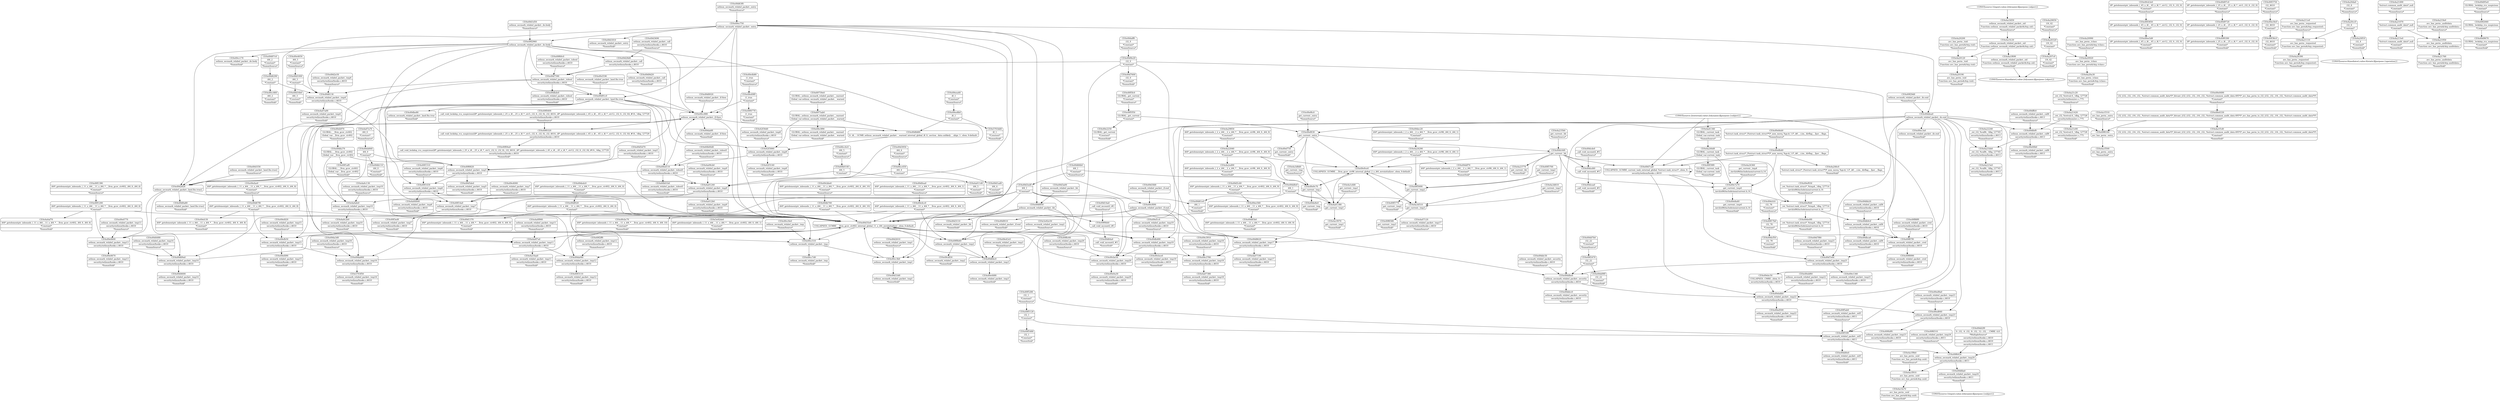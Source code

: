 digraph {
	CE0x49cc460 [shape=record,shape=Mrecord,label="{CE0x49cc460|i64_2|*Constant*|*SummSink*}"]
	CE0x5e92e50 [shape=record,shape=Mrecord,label="{CE0x5e92e50|selinux_secmark_relabel_packet:_tmp2|*SummSource*}"]
	CE0x42f3140 [shape=record,shape=Mrecord,label="{CE0x42f3140|selinux_secmark_relabel_packet:_tmp8|security/selinux/hooks.c,4610|*SummSink*}"]
	CE0x4a1fc20 [shape=record,shape=Mrecord,label="{CE0x4a1fc20|selinux_secmark_relabel_packet:_sid|Function::selinux_secmark_relabel_packet&Arg::sid::}"]
	CE0x4a207c0 [shape=record,shape=Mrecord,label="{CE0x4a207c0|i16_42|*Constant*|*SummSink*}"]
	CE0x49d7e00 [shape=record,shape=Mrecord,label="{CE0x49d7e00|selinux_secmark_relabel_packet:_tmp21|security/selinux/hooks.c,4610}"]
	CE0x49f6420 [shape=record,shape=Mrecord,label="{CE0x49f6420|selinux_secmark_relabel_packet:_tmp24|security/selinux/hooks.c,4611}"]
	CE0x49cbbe0 [shape=record,shape=Mrecord,label="{CE0x49cbbe0|i64*_getelementptr_inbounds_(_11_x_i64_,_11_x_i64_*___llvm_gcov_ctr402,_i64_0,_i64_10)|*Constant*|*SummSource*}"]
	CE0x49dcde0 [shape=record,shape=Mrecord,label="{CE0x49dcde0|_call_void_mcount()_#3|*SummSource*}"]
	CE0x49f5120 [shape=record,shape=Mrecord,label="{CE0x49f5120|i32_1|*Constant*}"]
	CE0x49cc510 [shape=record,shape=Mrecord,label="{CE0x49cc510|selinux_secmark_relabel_packet:_tmp}"]
	CE0x6975ab0 [shape=record,shape=Mrecord,label="{CE0x6975ab0|GLOBAL:_selinux_secmark_relabel_packet.__warned|Global_var:selinux_secmark_relabel_packet.__warned}"]
	CE0x49f3850 [shape=record,shape=Mrecord,label="{CE0x49f3850|i8*_getelementptr_inbounds_(_45_x_i8_,_45_x_i8_*_.str12,_i32_0,_i32_0)|*Constant*}"]
	CE0x4a07190 [shape=record,shape=Mrecord,label="{CE0x4a07190|selinux_secmark_relabel_packet:_tmp17|security/selinux/hooks.c,4610|*SummSink*}"]
	CE0x49d64a0 [shape=record,shape=Mrecord,label="{CE0x49d64a0|_call_void_mcount()_#3|*SummSink*}"]
	CE0x49d2e50 [shape=record,shape=Mrecord,label="{CE0x49d2e50|selinux_secmark_relabel_packet:_tmp4|security/selinux/hooks.c,4610|*SummSource*}"]
	CE0x49f0390 [shape=record,shape=Mrecord,label="{CE0x49f0390|i8*_getelementptr_inbounds_(_25_x_i8_,_25_x_i8_*_.str3,_i32_0,_i32_0)|*Constant*|*SummSink*}"]
	CE0x49f3750 [shape=record,shape=Mrecord,label="{CE0x49f3750|i32_4610|*Constant*|*SummSource*}"]
	CE0x49ef1c0 [shape=record,shape=Mrecord,label="{CE0x49ef1c0|selinux_secmark_relabel_packet:_tmp19|security/selinux/hooks.c,4610|*SummSource*}"]
	CE0x49f55f0 [shape=record,shape=Mrecord,label="{CE0x49f55f0|selinux_secmark_relabel_packet:_sid5|security/selinux/hooks.c,4611}"]
	CE0x49f0400 [shape=record,shape=Mrecord,label="{CE0x49f0400|_call_void_lockdep_rcu_suspicious(i8*_getelementptr_inbounds_(_25_x_i8_,_25_x_i8_*_.str3,_i32_0,_i32_0),_i32_4610,_i8*_getelementptr_inbounds_(_45_x_i8_,_45_x_i8_*_.str12,_i32_0,_i32_0))_#10,_!dbg_!27729|security/selinux/hooks.c,4610|*SummSource*}"]
	CE0x49f29d0 [shape=record,shape=Mrecord,label="{CE0x49f29d0|selinux_secmark_relabel_packet:_do.end|*SummSource*}"]
	CE0x4a3d610 [shape=record,shape=Mrecord,label="{CE0x4a3d610|get_current:_tmp3|*SummSource*}"]
	CE0x49cc880 [shape=record,shape=Mrecord,label="{CE0x49cc880|selinux_secmark_relabel_packet:_if.then}"]
	CE0x49d85b0 [shape=record,shape=Mrecord,label="{CE0x49d85b0|i64*_getelementptr_inbounds_(_11_x_i64_,_11_x_i64_*___llvm_gcov_ctr402,_i64_0,_i64_9)|*Constant*|*SummSink*}"]
	CE0x49e8b40 [shape=record,shape=Mrecord,label="{CE0x49e8b40|%struct.task_struct*_(%struct.task_struct**)*_asm_movq_%gs:$_1:P_,$0_,_r,im,_dirflag_,_fpsr_,_flags_}"]
	CE0x4a07a00 [shape=record,shape=Mrecord,label="{CE0x4a07a00|selinux_secmark_relabel_packet:_tmp4|security/selinux/hooks.c,4610|*SummSink*}"]
	CE0x49f1390 [shape=record,shape=Mrecord,label="{CE0x49f1390|i64*_getelementptr_inbounds_(_11_x_i64_,_11_x_i64_*___llvm_gcov_ctr402,_i64_0,_i64_6)|*Constant*|*SummSource*}"]
	CE0x49d97c0 [shape=record,shape=Mrecord,label="{CE0x49d97c0|i8*_getelementptr_inbounds_(_25_x_i8_,_25_x_i8_*_.str3,_i32_0,_i32_0)|*Constant*|*SummSource*}"]
	CE0x4a21c20 [shape=record,shape=Mrecord,label="{CE0x4a21c20|_ret_i32_%retval.0,_!dbg_!27728|security/selinux/avc.c,775|*SummSource*}"]
	CE0x4a20390 [shape=record,shape=Mrecord,label="{CE0x4a20390|avc_has_perm:_requested|Function::avc_has_perm&Arg::requested::|*SummSink*}"]
	CE0x49ddea0 [shape=record,shape=Mrecord,label="{CE0x49ddea0|selinux_secmark_relabel_packet:_do.end}"]
	CE0x4a01240 [shape=record,shape=Mrecord,label="{CE0x4a01240|selinux_secmark_relabel_packet:_tmp9|security/selinux/hooks.c,4610}"]
	CE0x49ec9e0 [shape=record,shape=Mrecord,label="{CE0x49ec9e0|i32_4610|*Constant*}"]
	CE0x49e4650 [shape=record,shape=Mrecord,label="{CE0x49e4650|i64_3|*Constant*|*SummSource*}"]
	CE0x60b0140 [shape=record,shape=Mrecord,label="{CE0x60b0140|i64_5|*Constant*}"]
	CE0x4a23770 [shape=record,shape=Mrecord,label="{CE0x4a23770|get_current:_bb|*SummSink*}"]
	"CONST[source:0(mediator),value:0(static)][purpose:{operation}]"
	CE0x49d5de0 [shape=record,shape=Mrecord,label="{CE0x49d5de0|selinux_secmark_relabel_packet:_tmp5|security/selinux/hooks.c,4610|*SummSink*}"]
	CE0x49dbe80 [shape=record,shape=Mrecord,label="{CE0x49dbe80|selinux_secmark_relabel_packet:_land.lhs.true|*SummSink*}"]
	CE0x49ef930 [shape=record,shape=Mrecord,label="{CE0x49ef930|_ret_%struct.task_struct*_%tmp4,_!dbg_!27714|./arch/x86/include/asm/current.h,14|*SummSource*}"]
	CE0x4a20a30 [shape=record,shape=Mrecord,label="{CE0x4a20a30|avc_has_perm:_tclass|Function::avc_has_perm&Arg::tclass::|*SummSink*}"]
	CE0x49d91c0 [shape=record,shape=Mrecord,label="{CE0x49d91c0|selinux_secmark_relabel_packet:_land.lhs.true}"]
	CE0x49f1430 [shape=record,shape=Mrecord,label="{CE0x49f1430|selinux_secmark_relabel_packet:_tmp6|security/selinux/hooks.c,4610}"]
	CE0x4a2ed00 [shape=record,shape=Mrecord,label="{CE0x4a2ed00|i64*_getelementptr_inbounds_(_2_x_i64_,_2_x_i64_*___llvm_gcov_ctr98,_i64_0,_i64_0)|*Constant*|*SummSink*}"]
	CE0x49dabf0 [shape=record,shape=Mrecord,label="{CE0x49dabf0|selinux_secmark_relabel_packet:_if.then|*SummSink*}"]
	CE0x4a0f7a0 [shape=record,shape=Mrecord,label="{CE0x4a0f7a0|selinux_secmark_relabel_packet:_tmp11|security/selinux/hooks.c,4610}"]
	CE0x49d9720 [shape=record,shape=Mrecord,label="{CE0x49d9720|i8*_getelementptr_inbounds_(_25_x_i8_,_25_x_i8_*_.str3,_i32_0,_i32_0)|*Constant*}"]
	CE0x49ebc50 [shape=record,shape=Mrecord,label="{CE0x49ebc50|COLLAPSED:_CMRE:_elem_0::|security/selinux/hooks.c,4610}"]
	CE0x49f1200 [shape=record,shape=Mrecord,label="{CE0x49f1200|i64*_getelementptr_inbounds_(_11_x_i64_,_11_x_i64_*___llvm_gcov_ctr402,_i64_0,_i64_6)|*Constant*}"]
	CE0x49f6820 [shape=record,shape=Mrecord,label="{CE0x49f6820|selinux_secmark_relabel_packet:_tmp5|security/selinux/hooks.c,4610}"]
	CE0x49efd20 [shape=record,shape=Mrecord,label="{CE0x49efd20|selinux_secmark_relabel_packet:_tmp15|security/selinux/hooks.c,4610|*SummSource*}"]
	CE0x49ed500 [shape=record,shape=Mrecord,label="{CE0x49ed500|selinux_secmark_relabel_packet:_tmp22|security/selinux/hooks.c,4610|*SummSink*}"]
	CE0x49ef750 [shape=record,shape=Mrecord,label="{CE0x49ef750|get_current:_entry|*SummSink*}"]
	CE0x49dd0e0 [shape=record,shape=Mrecord,label="{CE0x49dd0e0|selinux_secmark_relabel_packet:_sid5|security/selinux/hooks.c,4611|*SummSink*}"]
	CE0x4a21110 [shape=record,shape=Mrecord,label="{CE0x4a21110|avc_has_perm:_requested|Function::avc_has_perm&Arg::requested::}"]
	CE0x49e9ce0 [shape=record,shape=Mrecord,label="{CE0x49e9ce0|COLLAPSED:_GCMRE___llvm_gcov_ctr98_internal_global_2_x_i64_zeroinitializer:_elem_0:default:}"]
	CE0x49d1810 [shape=record,shape=Mrecord,label="{CE0x49d1810|selinux_secmark_relabel_packet:_entry|*SummSink*}"]
	CE0x69759e0 [shape=record,shape=Mrecord,label="{CE0x69759e0|GLOBAL:_selinux_secmark_relabel_packet.__warned|Global_var:selinux_secmark_relabel_packet.__warned|*SummSource*}"]
	CE0x49dfda0 [shape=record,shape=Mrecord,label="{CE0x49dfda0|selinux_secmark_relabel_packet:_tmp24|security/selinux/hooks.c,4611|*SummSink*}"]
	CE0x49f1510 [shape=record,shape=Mrecord,label="{CE0x49f1510|selinux_secmark_relabel_packet:_tmp6|security/selinux/hooks.c,4610|*SummSource*}"]
	CE0x49d7ca0 [shape=record,shape=Mrecord,label="{CE0x49d7ca0|COLLAPSED:_GCMRE_current_task_external_global_%struct.task_struct*:_elem_0::|security/selinux/hooks.c,4610}"]
	CE0x49d5d70 [shape=record,shape=Mrecord,label="{CE0x49d5d70|selinux_secmark_relabel_packet:_tmp5|security/selinux/hooks.c,4610|*SummSource*}"]
	CE0x49f5770 [shape=record,shape=Mrecord,label="{CE0x49f5770|get_current:_tmp2|*SummSink*}"]
	CE0x49ddfe0 [shape=record,shape=Mrecord,label="{CE0x49ddfe0|i64_1|*Constant*}"]
	CE0x4a07120 [shape=record,shape=Mrecord,label="{CE0x4a07120|selinux_secmark_relabel_packet:_tmp17|security/selinux/hooks.c,4610|*SummSource*}"]
	CE0x49f60c0 [shape=record,shape=Mrecord,label="{CE0x49f60c0|selinux_secmark_relabel_packet:_tobool|security/selinux/hooks.c,4610|*SummSource*}"]
	CE0x49ed840 [shape=record,shape=Mrecord,label="{CE0x49ed840|selinux_secmark_relabel_packet:_tmp23|security/selinux/hooks.c,4610}"]
	CE0x4a3d8d0 [shape=record,shape=Mrecord,label="{CE0x4a3d8d0|get_current:_tmp|*SummSource*}"]
	CE0x4a24290 [shape=record,shape=Mrecord,label="{CE0x4a24290|i64*_getelementptr_inbounds_(_2_x_i64_,_2_x_i64_*___llvm_gcov_ctr98,_i64_0,_i64_1)|*Constant*}"]
	CE0x49e0600 [shape=record,shape=Mrecord,label="{CE0x49e0600|selinux_secmark_relabel_packet:_tmp13|security/selinux/hooks.c,4610}"]
	CE0x49db110 [shape=record,shape=Mrecord,label="{CE0x49db110|i64_0|*Constant*|*SummSink*}"]
	CE0x42f3060 [shape=record,shape=Mrecord,label="{CE0x42f3060|selinux_secmark_relabel_packet:_tmp8|security/selinux/hooks.c,4610}"]
	CE0x4a0c130 [shape=record,shape=Mrecord,label="{CE0x4a0c130|selinux_secmark_relabel_packet:_tmp10|security/selinux/hooks.c,4610|*SummSource*}"]
	CE0x49cc170 [shape=record,shape=Mrecord,label="{CE0x49cc170|selinux_secmark_relabel_packet:_do.body|*SummSink*}"]
	CE0x49e0a30 [shape=record,shape=Mrecord,label="{CE0x49e0a30|selinux_secmark_relabel_packet:_tmp20|security/selinux/hooks.c,4610|*SummSink*}"]
	CE0x49ef6c0 [shape=record,shape=Mrecord,label="{CE0x49ef6c0|get_current:_entry|*SummSource*}"]
	CE0x49dd7b0 [shape=record,shape=Mrecord,label="{CE0x49dd7b0|i32_22|*Constant*|*SummSource*}"]
	CE0x49efb50 [shape=record,shape=Mrecord,label="{CE0x49efb50|selinux_secmark_relabel_packet:_tmp15|security/selinux/hooks.c,4610}"]
	CE0x49ebdb0 [shape=record,shape=Mrecord,label="{CE0x49ebdb0|selinux_secmark_relabel_packet:_tmp22|security/selinux/hooks.c,4610}"]
	CE0x49d3a00 [shape=record,shape=Mrecord,label="{CE0x49d3a00|selinux_secmark_relabel_packet:_bb|*SummSource*}"]
	CE0x49f3ed0 [shape=record,shape=Mrecord,label="{CE0x49f3ed0|selinux_secmark_relabel_packet:_tmp7|security/selinux/hooks.c,4610|*SummSink*}"]
	CE0x4a01380 [shape=record,shape=Mrecord,label="{CE0x4a01380|get_current:_tmp1}"]
	CE0x49d0020 [shape=record,shape=Mrecord,label="{CE0x49d0020|selinux_secmark_relabel_packet:_if.then|*SummSource*}"]
	CE0x49ec3a0 [shape=record,shape=Mrecord,label="{CE0x49ec3a0|selinux_secmark_relabel_packet:_do.end|*SummSink*}"]
	CE0x4a1f070 [shape=record,shape=Mrecord,label="{CE0x4a1f070|get_current:_tmp1|*SummSink*}"]
	CE0x49ebf60 [shape=record,shape=Mrecord,label="{CE0x49ebf60|selinux_secmark_relabel_packet:_tmp22|security/selinux/hooks.c,4610|*SummSource*}"]
	CE0x66cc4c0 [shape=record,shape=Mrecord,label="{CE0x66cc4c0|i64_5|*Constant*|*SummSource*}"]
	CE0x49d7600 [shape=record,shape=Mrecord,label="{CE0x49d7600|i32_0|*Constant*|*SummSink*}"]
	CE0x49d2610 [shape=record,shape=Mrecord,label="{CE0x49d2610|selinux_secmark_relabel_packet:_tmp1|*SummSource*}"]
	CE0x60b00d0 [shape=record,shape=Mrecord,label="{CE0x60b00d0|selinux_secmark_relabel_packet:_tobool1|security/selinux/hooks.c,4610|*SummSource*}"]
	CE0x49d5c40 [shape=record,shape=Mrecord,label="{CE0x49d5c40|i64*_getelementptr_inbounds_(_11_x_i64_,_11_x_i64_*___llvm_gcov_ctr402,_i64_0,_i64_9)|*Constant*|*SummSource*}"]
	CE0x49e3910 [shape=record,shape=Mrecord,label="{CE0x49e3910|selinux_secmark_relabel_packet:_tmp18|security/selinux/hooks.c,4610|*SummSource*}"]
	CE0x4a07380 [shape=record,shape=Mrecord,label="{CE0x4a07380|selinux_secmark_relabel_packet:_tmp18|security/selinux/hooks.c,4610|*SummSink*}"]
	CE0x49ef9d0 [shape=record,shape=Mrecord,label="{CE0x49ef9d0|_ret_%struct.task_struct*_%tmp4,_!dbg_!27714|./arch/x86/include/asm/current.h,14}"]
	CE0x49efc50 [shape=record,shape=Mrecord,label="{CE0x49efc50|i64*_getelementptr_inbounds_(_11_x_i64_,_11_x_i64_*___llvm_gcov_ctr402,_i64_0,_i64_8)|*Constant*|*SummSink*}"]
	CE0x4a21490 [shape=record,shape=Mrecord,label="{CE0x4a21490|%struct.common_audit_data*_null|*Constant*|*SummSource*}"]
	CE0x4a07a70 [shape=record,shape=Mrecord,label="{CE0x4a07a70|i64_0|*Constant*|*SummSource*}"]
	CE0x49ddc50 [shape=record,shape=Mrecord,label="{CE0x49ddc50|selinux_secmark_relabel_packet:_security|security/selinux/hooks.c,4610|*SummSource*}"]
	CE0x49d3950 [shape=record,shape=Mrecord,label="{CE0x49d3950|i64_4|*Constant*|*SummSource*}"]
	CE0x4a20320 [shape=record,shape=Mrecord,label="{CE0x4a20320|i16_42|*Constant*}"]
	CE0x4a235b0 [shape=record,shape=Mrecord,label="{CE0x4a235b0|get_current:_bb|*SummSource*}"]
	CE0x49e9c70 [shape=record,shape=Mrecord,label="{CE0x49e9c70|get_current:_tmp}"]
	CE0x49d0f50 [shape=record,shape=Mrecord,label="{CE0x49d0f50|selinux_secmark_relabel_packet:_bb}"]
	CE0x49f88f0 [shape=record,shape=Mrecord,label="{CE0x49f88f0|selinux_secmark_relabel_packet:_cred|security/selinux/hooks.c,4610|*SummSource*}"]
	CE0x49cf190 [shape=record,shape=Mrecord,label="{CE0x49cf190|selinux_secmark_relabel_packet:_land.lhs.true|*SummSource*}"]
	CE0x49f17b0 [shape=record,shape=Mrecord,label="{CE0x49f17b0|i32_78|*Constant*}"]
	CE0x49f4df0 [shape=record,shape=Mrecord,label="{CE0x49f4df0|selinux_secmark_relabel_packet:_tmp23|security/selinux/hooks.c,4610|*SummSink*}"]
	CE0x49da660 [shape=record,shape=Mrecord,label="{CE0x49da660|selinux_secmark_relabel_packet:_tmp16|security/selinux/hooks.c,4610}"]
	CE0x49df020 [shape=record,shape=Mrecord,label="{CE0x49df020|i64*_getelementptr_inbounds_(_11_x_i64_,_11_x_i64_*___llvm_gcov_ctr402,_i64_0,_i64_0)|*Constant*}"]
	CE0x49dffc0 [shape=record,shape=Mrecord,label="{CE0x49dffc0|selinux_secmark_relabel_packet:_call6|security/selinux/hooks.c,4613|*SummSource*}"]
	CE0x4a20200 [shape=record,shape=Mrecord,label="{CE0x4a20200|avc_has_perm:_tsid|Function::avc_has_perm&Arg::tsid::|*SummSource*}"]
	CE0x49f0bb0 [shape=record,shape=Mrecord,label="{CE0x49f0bb0|_call_void_mcount()_#3}"]
	CE0x49d7590 [shape=record,shape=Mrecord,label="{CE0x49d7590|selinux_secmark_relabel_packet:_tobool|security/selinux/hooks.c,4610}"]
	CE0x49d07c0 [shape=record,shape=Mrecord,label="{CE0x49d07c0|i64_2|*Constant*|*SummSource*}"]
	CE0x49f6580 [shape=record,shape=Mrecord,label="{CE0x49f6580|get_current:_tmp3|*SummSink*}"]
	CE0x49db700 [shape=record,shape=Mrecord,label="{CE0x49db700|i64*_getelementptr_inbounds_(_11_x_i64_,_11_x_i64_*___llvm_gcov_ctr402,_i64_0,_i64_10)|*Constant*}"]
	CE0x49d61e0 [shape=record,shape=Mrecord,label="{CE0x49d61e0|i64_1|*Constant*|*SummSink*}"]
	CE0x49f1af0 [shape=record,shape=Mrecord,label="{CE0x49f1af0|GLOBAL:___llvm_gcov_ctr402|Global_var:__llvm_gcov_ctr402|*SummSink*}"]
	CE0x49d9d20 [shape=record,shape=Mrecord,label="{CE0x49d9d20|selinux_secmark_relabel_packet:_call|security/selinux/hooks.c,4610|*SummSink*}"]
	CE0x49f14a0 [shape=record,shape=Mrecord,label="{CE0x49f14a0|selinux_secmark_relabel_packet:_tmp7|security/selinux/hooks.c,4610}"]
	CE0x49dd2f0 [shape=record,shape=Mrecord,label="{CE0x49dd2f0|0:_i32,_4:_i32,_8:_i32,_12:_i32,_:_CMRE_4,8_|*MultipleSource*|security/selinux/hooks.c,4610|security/selinux/hooks.c,4610|security/selinux/hooks.c,4611}"]
	CE0x49f5fc0 [shape=record,shape=Mrecord,label="{CE0x49f5fc0|GLOBAL:_get_current|*Constant*|*SummSource*}"]
	CE0x49d0a80 [shape=record,shape=Mrecord,label="{CE0x49d0a80|selinux_secmark_relabel_packet:_land.lhs.true2|*SummSink*}"]
	CE0x49eb840 [shape=record,shape=Mrecord,label="{CE0x49eb840|i64_0|*Constant*}"]
	CE0x49df410 [shape=record,shape=Mrecord,label="{CE0x49df410|selinux_secmark_relabel_packet:_if.end|*SummSink*}"]
	CE0x49dcf50 [shape=record,shape=Mrecord,label="{CE0x49dcf50|i32_78|*Constant*|*SummSink*}"]
	CE0x49f2060 [shape=record,shape=Mrecord,label="{CE0x49f2060|GLOBAL:_lockdep_rcu_suspicious|*Constant*}"]
	CE0x4a215e0 [shape=record,shape=Mrecord,label="{CE0x4a215e0|%struct.common_audit_data*_null|*Constant*|*SummSink*}"]
	CE0x4a219e0 [shape=record,shape=Mrecord,label="{CE0x4a219e0|avc_has_perm:_auditdata|Function::avc_has_perm&Arg::auditdata::|*SummSource*}"]
	"CONST[source:0(mediator),value:2(dynamic)][purpose:{object}]"
	CE0x49dedc0 [shape=record,shape=Mrecord,label="{CE0x49dedc0|i64*_getelementptr_inbounds_(_11_x_i64_,_11_x_i64_*___llvm_gcov_ctr402,_i64_0,_i64_0)|*Constant*|*SummSource*}"]
	CE0x4a22040 [shape=record,shape=Mrecord,label="{CE0x4a22040|i64*_getelementptr_inbounds_(_2_x_i64_,_2_x_i64_*___llvm_gcov_ctr98,_i64_0,_i64_0)|*Constant*}"]
	CE0x49e4b80 [shape=record,shape=Mrecord,label="{CE0x49e4b80|i1_true|*Constant*|*SummSource*}"]
	CE0x49efd90 [shape=record,shape=Mrecord,label="{CE0x49efd90|selinux_secmark_relabel_packet:_tmp15|security/selinux/hooks.c,4610|*SummSink*}"]
	CE0x4a20190 [shape=record,shape=Mrecord,label="{CE0x4a20190|avc_has_perm:_tsid|Function::avc_has_perm&Arg::tsid::|*SummSink*}"]
	CE0x60b01b0 [shape=record,shape=Mrecord,label="{CE0x60b01b0|selinux_secmark_relabel_packet:_tobool1|security/selinux/hooks.c,4610|*SummSink*}"]
	CE0x49d3690 [shape=record,shape=Mrecord,label="{CE0x49d3690|selinux_secmark_relabel_packet:_call|security/selinux/hooks.c,4610|*SummSource*}"]
	CE0x4a1f500 [shape=record,shape=Mrecord,label="{CE0x4a1f500|avc_has_perm:_entry|*SummSink*}"]
	CE0x5e92de0 [shape=record,shape=Mrecord,label="{CE0x5e92de0|i64*_getelementptr_inbounds_(_11_x_i64_,_11_x_i64_*___llvm_gcov_ctr402,_i64_0,_i64_1)|*Constant*|*SummSink*}"]
	CE0x49e0770 [shape=record,shape=Mrecord,label="{CE0x49e0770|selinux_secmark_relabel_packet:_tmp13|security/selinux/hooks.c,4610|*SummSource*}"]
	CE0x4a21070 [shape=record,shape=Mrecord,label="{CE0x4a21070|%struct.common_audit_data*_null|*Constant*}"]
	CE0x49f39f0 [shape=record,shape=Mrecord,label="{CE0x49f39f0|GLOBAL:_current_task|Global_var:current_task|*SummSink*}"]
	CE0x4a1f310 [shape=record,shape=Mrecord,label="{CE0x4a1f310|avc_has_perm:_entry|*SummSource*}"]
	CE0x49dd9f0 [shape=record,shape=Mrecord,label="{CE0x49dd9f0|i32_22|*Constant*|*SummSink*}"]
	CE0x49db480 [shape=record,shape=Mrecord,label="{CE0x49db480|selinux_secmark_relabel_packet:_tmp19|security/selinux/hooks.c,4610}"]
	CE0x49dc0d0 [shape=record,shape=Mrecord,label="{CE0x49dc0d0|get_current:_bb}"]
	CE0x49d8620 [shape=record,shape=Mrecord,label="{CE0x49d8620|selinux_secmark_relabel_packet:_tmp17|security/selinux/hooks.c,4610}"]
	CE0x49e0670 [shape=record,shape=Mrecord,label="{CE0x49e0670|selinux_secmark_relabel_packet:_tmp13|security/selinux/hooks.c,4610|*SummSink*}"]
	CE0x4a012b0 [shape=record,shape=Mrecord,label="{CE0x4a012b0|selinux_secmark_relabel_packet:_tmp9|security/selinux/hooks.c,4610|*SummSink*}"]
	CE0x4a29850 [shape=record,shape=Mrecord,label="{CE0x4a29850|i64*_getelementptr_inbounds_(_2_x_i64_,_2_x_i64_*___llvm_gcov_ctr98,_i64_0,_i64_0)|*Constant*|*SummSource*}"]
	CE0x4a24360 [shape=record,shape=Mrecord,label="{CE0x4a24360|get_current:_tmp4|./arch/x86/include/asm/current.h,14|*SummSource*}"]
	CE0x4a1efd0 [shape=record,shape=Mrecord,label="{CE0x4a1efd0|get_current:_tmp1|*SummSource*}"]
	CE0x49efae0 [shape=record,shape=Mrecord,label="{CE0x49efae0|i64*_getelementptr_inbounds_(_11_x_i64_,_11_x_i64_*___llvm_gcov_ctr402,_i64_0,_i64_8)|*Constant*|*SummSource*}"]
	CE0x49f04a0 [shape=record,shape=Mrecord,label="{CE0x49f04a0|_call_void_lockdep_rcu_suspicious(i8*_getelementptr_inbounds_(_25_x_i8_,_25_x_i8_*_.str3,_i32_0,_i32_0),_i32_4610,_i8*_getelementptr_inbounds_(_45_x_i8_,_45_x_i8_*_.str12,_i32_0,_i32_0))_#10,_!dbg_!27729|security/selinux/hooks.c,4610|*SummSink*}"]
	CE0x4a011d0 [shape=record,shape=Mrecord,label="{CE0x4a011d0|i64_5|*Constant*|*SummSink*}"]
	CE0x49ddf70 [shape=record,shape=Mrecord,label="{CE0x49ddf70|i64*_getelementptr_inbounds_(_2_x_i64_,_2_x_i64_*___llvm_gcov_ctr98,_i64_0,_i64_1)|*Constant*|*SummSink*}"]
	CE0x49f0320 [shape=record,shape=Mrecord,label="{CE0x49f0320|_call_void_lockdep_rcu_suspicious(i8*_getelementptr_inbounds_(_25_x_i8_,_25_x_i8_*_.str3,_i32_0,_i32_0),_i32_4610,_i8*_getelementptr_inbounds_(_45_x_i8_,_45_x_i8_*_.str12,_i32_0,_i32_0))_#10,_!dbg_!27729|security/selinux/hooks.c,4610}"]
	CE0x49f5690 [shape=record,shape=Mrecord,label="{CE0x49f5690|get_current:_tmp2}"]
	CE0x4a0f900 [shape=record,shape=Mrecord,label="{CE0x4a0f900|selinux_secmark_relabel_packet:_tmp11|security/selinux/hooks.c,4610|*SummSource*}"]
	"CONST[source:1(input),value:2(dynamic)][purpose:{subject}]"
	CE0x49f5280 [shape=record,shape=Mrecord,label="{CE0x49f5280|i32_1|*Constant*|*SummSource*}"]
	CE0x4a20da0 [shape=record,shape=Mrecord,label="{CE0x4a20da0|i32_4|*Constant*|*SummSource*}"]
	CE0x49e0330 [shape=record,shape=Mrecord,label="{CE0x49e0330|i32_(i32,_i32,_i16,_i32,_%struct.common_audit_data*)*_bitcast_(i32_(i32,_i32,_i16,_i32,_%struct.common_audit_data.495*)*_avc_has_perm_to_i32_(i32,_i32,_i16,_i32,_%struct.common_audit_data*)*)|*Constant*}"]
	CE0x49e8eb0 [shape=record,shape=Mrecord,label="{CE0x49e8eb0|%struct.task_struct*_(%struct.task_struct**)*_asm_movq_%gs:$_1:P_,$0_,_r,im,_dirflag_,_fpsr_,_flags_|*SummSource*}"]
	CE0x49da3d0 [shape=record,shape=Mrecord,label="{CE0x49da3d0|selinux_secmark_relabel_packet:_tmp16|security/selinux/hooks.c,4610|*SummSource*}"]
	CE0x49cf490 [shape=record,shape=Mrecord,label="{CE0x49cf490|selinux_secmark_relabel_packet:_if.end}"]
	CE0x49dec20 [shape=record,shape=Mrecord,label="{CE0x49dec20|i64*_getelementptr_inbounds_(_2_x_i64_,_2_x_i64_*___llvm_gcov_ctr98,_i64_0,_i64_1)|*Constant*|*SummSource*}"]
	CE0x49daff0 [shape=record,shape=Mrecord,label="{CE0x49daff0|i32_0|*Constant*|*SummSource*}"]
	CE0x49d1f30 [shape=record,shape=Mrecord,label="{CE0x49d1f30|selinux_secmark_relabel_packet:_land.lhs.true2|*SummSource*}"]
	CE0x49e2250 [shape=record,shape=Mrecord,label="{CE0x49e2250|GLOBAL:_get_current|*Constant*|*SummSink*}"]
	CE0x4a1f9b0 [shape=record,shape=Mrecord,label="{CE0x4a1f9b0|avc_has_perm:_ssid|Function::avc_has_perm&Arg::ssid::|*SummSource*}"]
	CE0x49ee5d0 [shape=record,shape=Mrecord,label="{CE0x49ee5d0|i8*_getelementptr_inbounds_(_45_x_i8_,_45_x_i8_*_.str12,_i32_0,_i32_0)|*Constant*|*SummSink*}"]
	CE0x49db9c0 [shape=record,shape=Mrecord,label="{CE0x49db9c0|selinux_secmark_relabel_packet:_call4|security/selinux/hooks.c,4610}"]
	CE0x4a1fd50 [shape=record,shape=Mrecord,label="{CE0x4a1fd50|selinux_secmark_relabel_packet:_sid|Function::selinux_secmark_relabel_packet&Arg::sid::|*SummSource*}"]
	CE0x49d14a0 [shape=record,shape=Mrecord,label="{CE0x49d14a0|_call_void_mcount()_#3|*SummSource*}"]
	CE0x49dbb20 [shape=record,shape=Mrecord,label="{CE0x49dbb20|selinux_secmark_relabel_packet:_call4|security/selinux/hooks.c,4610|*SummSource*}"]
	CE0x4a0d440 [shape=record,shape=Mrecord,label="{CE0x4a0d440|selinux_secmark_relabel_packet:_tmp6|security/selinux/hooks.c,4610|*SummSink*}"]
	CE0x49d33d0 [shape=record,shape=Mrecord,label="{CE0x49d33d0|selinux_secmark_relabel_packet:_tmp1|*SummSink*}"]
	CE0x49f6160 [shape=record,shape=Mrecord,label="{CE0x49f6160|avc_has_perm:_entry}"]
	CE0x49d1000 [shape=record,shape=Mrecord,label="{CE0x49d1000|i64_3|*Constant*}"]
	CE0x49cdf20 [shape=record,shape=Mrecord,label="{CE0x49cdf20|selinux_secmark_relabel_packet:_tmp2|*SummSink*}"]
	CE0x49d6290 [shape=record,shape=Mrecord,label="{CE0x49d6290|i64_2|*Constant*}"]
	CE0x49d2820 [shape=record,shape=Mrecord,label="{CE0x49d2820|selinux_secmark_relabel_packet:_land.lhs.true2}"]
	CE0x49e3780 [shape=record,shape=Mrecord,label="{CE0x49e3780|selinux_secmark_relabel_packet:_tmp18|security/selinux/hooks.c,4610}"]
	CE0x49d69a0 [shape=record,shape=Mrecord,label="{CE0x49d69a0|selinux_secmark_relabel_packet:_tmp14|security/selinux/hooks.c,4610}"]
	CE0x49d9670 [shape=record,shape=Mrecord,label="{CE0x49d9670|GLOBAL:_lockdep_rcu_suspicious|*Constant*|*SummSink*}"]
	CE0x49f87f0 [shape=record,shape=Mrecord,label="{CE0x49f87f0|selinux_secmark_relabel_packet:_cred|security/selinux/hooks.c,4610}"]
	CE0x49e0490 [shape=record,shape=Mrecord,label="{CE0x49e0490|i32_(i32,_i32,_i16,_i32,_%struct.common_audit_data*)*_bitcast_(i32_(i32,_i32,_i16,_i32,_%struct.common_audit_data.495*)*_avc_has_perm_to_i32_(i32,_i32,_i16,_i32,_%struct.common_audit_data*)*)|*Constant*|*SummSource*}"]
	CE0x49d6130 [shape=record,shape=Mrecord,label="{CE0x49d6130|selinux_secmark_relabel_packet:_tmp4|security/selinux/hooks.c,4610}"]
	CE0x49f5480 [shape=record,shape=Mrecord,label="{CE0x49f5480|i32_1|*Constant*|*SummSink*}"]
	CE0x4a22240 [shape=record,shape=Mrecord,label="{CE0x4a22240|_ret_i32_%call6,_!dbg_!27745|security/selinux/hooks.c,4613|*SummSource*}"]
	CE0x4a246c0 [shape=record,shape=Mrecord,label="{CE0x4a246c0|%struct.task_struct*_(%struct.task_struct**)*_asm_movq_%gs:$_1:P_,$0_,_r,im,_dirflag_,_fpsr_,_flags_|*SummSink*}"]
	CE0x4a21950 [shape=record,shape=Mrecord,label="{CE0x4a21950|avc_has_perm:_auditdata|Function::avc_has_perm&Arg::auditdata::}"]
	CE0x4a0c2b0 [shape=record,shape=Mrecord,label="{CE0x4a0c2b0|selinux_secmark_relabel_packet:_tmp10|security/selinux/hooks.c,4610|*SummSink*}"]
	CE0x49d95e0 [shape=record,shape=Mrecord,label="{CE0x49d95e0|GLOBAL:_lockdep_rcu_suspicious|*Constant*|*SummSource*}"]
	CE0x49e43c0 [shape=record,shape=Mrecord,label="{CE0x49e43c0|selinux_secmark_relabel_packet:_tmp3|*SummSource*}"]
	CE0x49d4480 [shape=record,shape=Mrecord,label="{CE0x49d4480|selinux_secmark_relabel_packet:_tmp14|security/selinux/hooks.c,4610|*SummSource*}"]
	CE0x49da040 [shape=record,shape=Mrecord,label="{CE0x49da040|selinux_secmark_relabel_packet:_tmp12|security/selinux/hooks.c,4610}"]
	CE0x4a3d510 [shape=record,shape=Mrecord,label="{CE0x4a3d510|get_current:_tmp3}"]
	"CONST[source:1(input),value:2(dynamic)][purpose:{object}]"
	CE0x49d6bc0 [shape=record,shape=Mrecord,label="{CE0x49d6bc0|selinux_secmark_relabel_packet:_tmp3}"]
	CE0x49d1370 [shape=record,shape=Mrecord,label="{CE0x49d1370|i64*_getelementptr_inbounds_(_11_x_i64_,_11_x_i64_*___llvm_gcov_ctr402,_i64_0,_i64_0)|*Constant*|*SummSink*}"]
	CE0x4a20990 [shape=record,shape=Mrecord,label="{CE0x4a20990|avc_has_perm:_tclass|Function::avc_has_perm&Arg::tclass::|*SummSource*}"]
	CE0x4a20cc0 [shape=record,shape=Mrecord,label="{CE0x4a20cc0|i32_4|*Constant*}"]
	CE0x4a09cb0 [shape=record,shape=Mrecord,label="{CE0x4a09cb0|selinux_secmark_relabel_packet:_tmp9|security/selinux/hooks.c,4610|*SummSource*}"]
	CE0x49d35e0 [shape=record,shape=Mrecord,label="{CE0x49d35e0|COLLAPSED:_GCMRE___llvm_gcov_ctr402_internal_global_11_x_i64_zeroinitializer:_elem_0:default:}"]
	CE0x42f30d0 [shape=record,shape=Mrecord,label="{CE0x42f30d0|selinux_secmark_relabel_packet:_tmp8|security/selinux/hooks.c,4610|*SummSource*}"]
	CE0x49d7f80 [shape=record,shape=Mrecord,label="{CE0x49d7f80|selinux_secmark_relabel_packet:_tmp21|security/selinux/hooks.c,4610|*SummSource*}"]
	CE0x4a21e00 [shape=record,shape=Mrecord,label="{CE0x4a21e00|_ret_i32_%retval.0,_!dbg_!27728|security/selinux/avc.c,775|*SummSink*}"]
	CE0x4a21760 [shape=record,shape=Mrecord,label="{CE0x4a21760|avc_has_perm:_auditdata|Function::avc_has_perm&Arg::auditdata::|*SummSink*}"]
	CE0x4a0af70 [shape=record,shape=Mrecord,label="{CE0x4a0af70|i64*_getelementptr_inbounds_(_11_x_i64_,_11_x_i64_*___llvm_gcov_ctr402,_i64_0,_i64_6)|*Constant*|*SummSink*}"]
	CE0x49dcfc0 [shape=record,shape=Mrecord,label="{CE0x49dcfc0|i32_78|*Constant*|*SummSource*}"]
	CE0x49e00b0 [shape=record,shape=Mrecord,label="{CE0x49e00b0|selinux_secmark_relabel_packet:_call6|security/selinux/hooks.c,4613|*SummSink*}"]
	CE0x49cc3b0 [shape=record,shape=Mrecord,label="{CE0x49cc3b0|selinux_secmark_relabel_packet:_tmp1}"]
	CE0x4a20f10 [shape=record,shape=Mrecord,label="{CE0x4a20f10|i32_4|*Constant*|*SummSink*}"]
	CE0x49d0ea0 [shape=record,shape=Mrecord,label="{CE0x49d0ea0|i64*_getelementptr_inbounds_(_11_x_i64_,_11_x_i64_*___llvm_gcov_ctr402,_i64_0,_i64_1)|*Constant*|*SummSource*}"]
	CE0x49ee8b0 [shape=record,shape=Mrecord,label="{CE0x49ee8b0|i8_1|*Constant*}"]
	CE0x49eea40 [shape=record,shape=Mrecord,label="{CE0x49eea40|i8_1|*Constant*|*SummSource*}"]
	CE0x49ddbe0 [shape=record,shape=Mrecord,label="{CE0x49ddbe0|selinux_secmark_relabel_packet:_security|security/selinux/hooks.c,4610}"]
	CE0x49d1ad0 [shape=record,shape=Mrecord,label="{CE0x49d1ad0|i64_4|*Constant*|*SummSink*}"]
	CE0x5703dd0 [shape=record,shape=Mrecord,label="{CE0x5703dd0|i8_1|*Constant*|*SummSink*}"]
	CE0x49dbca0 [shape=record,shape=Mrecord,label="{CE0x49dbca0|selinux_secmark_relabel_packet:_call4|security/selinux/hooks.c,4610|*SummSink*}"]
	CE0x49e3f90 [shape=record,shape=Mrecord,label="{CE0x49e3f90|GLOBAL:_selinux_secmark_relabel_packet.__warned|Global_var:selinux_secmark_relabel_packet.__warned|*SummSink*}"]
	CE0x66cc450 [shape=record,shape=Mrecord,label="{CE0x66cc450|i64_4|*Constant*}"]
	CE0x49ef630 [shape=record,shape=Mrecord,label="{CE0x49ef630|get_current:_entry}"]
	CE0x49f2470 [shape=record,shape=Mrecord,label="{CE0x49f2470|i32_22|*Constant*}"]
	CE0x49cc7d0 [shape=record,shape=Mrecord,label="{CE0x49cc7d0|selinux_secmark_relabel_packet:_tmp|*SummSink*}"]
	CE0x49d3fd0 [shape=record,shape=Mrecord,label="{CE0x49d3fd0|selinux_secmark_relabel_packet:_if.end|*SummSource*}"]
	CE0x49cb3e0 [shape=record,shape=Mrecord,label="{CE0x49cb3e0|i8*_getelementptr_inbounds_(_45_x_i8_,_45_x_i8_*_.str12,_i32_0,_i32_0)|*Constant*|*SummSource*}"]
	CE0x49cbe50 [shape=record,shape=Mrecord,label="{CE0x49cbe50|selinux_secmark_relabel_packet:_tmp20|security/selinux/hooks.c,4610}"]
	CE0x49e4cc0 [shape=record,shape=Mrecord,label="{CE0x49e4cc0|i64*_getelementptr_inbounds_(_11_x_i64_,_11_x_i64_*___llvm_gcov_ctr402,_i64_0,_i64_1)|*Constant*}"]
	CE0x49d28d0 [shape=record,shape=Mrecord,label="{CE0x49d28d0|selinux_secmark_relabel_packet:_call|security/selinux/hooks.c,4610}"]
	CE0x49d8d60 [shape=record,shape=Mrecord,label="{CE0x49d8d60|0:_i8,_:_GCMR_selinux_secmark_relabel_packet.__warned_internal_global_i8_0,_section_.data.unlikely_,_align_1:_elem_0:default:}"]
	CE0x49f2960 [shape=record,shape=Mrecord,label="{CE0x49f2960|selinux_secmark_relabel_packet:_do.body}"]
	CE0x49dbde0 [shape=record,shape=Mrecord,label="{CE0x49dbde0|selinux_secmark_relabel_packet:_tobool|security/selinux/hooks.c,4610|*SummSink*}"]
	CE0x49f38c0 [shape=record,shape=Mrecord,label="{CE0x49f38c0|i32_4610|*Constant*|*SummSink*}"]
	CE0x49ed110 [shape=record,shape=Mrecord,label="{CE0x49ed110|selinux_secmark_relabel_packet:_tobool1|security/selinux/hooks.c,4610}"]
	CE0x49e4000 [shape=record,shape=Mrecord,label="{CE0x49e4000|selinux_secmark_relabel_packet:_tmp7|security/selinux/hooks.c,4610|*SummSource*}"]
	CE0x49d67f0 [shape=record,shape=Mrecord,label="{CE0x49d67f0|i64*_getelementptr_inbounds_(_11_x_i64_,_11_x_i64_*___llvm_gcov_ctr402,_i64_0,_i64_8)|*Constant*}"]
	CE0x49f8c60 [shape=record,shape=Mrecord,label="{CE0x49f8c60|selinux_secmark_relabel_packet:_tmp20|security/selinux/hooks.c,4610|*SummSource*}"]
	CE0x49de0f0 [shape=record,shape=Mrecord,label="{CE0x49de0f0|_ret_%struct.task_struct*_%tmp4,_!dbg_!27714|./arch/x86/include/asm/current.h,14|*SummSink*}"]
	CE0x49f5ab0 [shape=record,shape=Mrecord,label="{CE0x49f5ab0|selinux_secmark_relabel_packet:_sid5|security/selinux/hooks.c,4611|*SummSource*}"]
	CE0x49d1d50 [shape=record,shape=Mrecord,label="{CE0x49d1d50|selinux_secmark_relabel_packet:_do.body|*SummSource*}"]
	CE0x49cbc70 [shape=record,shape=Mrecord,label="{CE0x49cbc70|i64*_getelementptr_inbounds_(_11_x_i64_,_11_x_i64_*___llvm_gcov_ctr402,_i64_0,_i64_10)|*Constant*|*SummSink*}"]
	CE0x49db270 [shape=record,shape=Mrecord,label="{CE0x49db270|GLOBAL:___llvm_gcov_ctr402|Global_var:__llvm_gcov_ctr402}"]
	CE0x49f5f50 [shape=record,shape=Mrecord,label="{CE0x49f5f50|GLOBAL:_get_current|*Constant*}"]
	CE0x4a1fa70 [shape=record,shape=Mrecord,label="{CE0x4a1fa70|avc_has_perm:_ssid|Function::avc_has_perm&Arg::ssid::|*SummSink*}"]
	CE0x4a20650 [shape=record,shape=Mrecord,label="{CE0x4a20650|i16_42|*Constant*|*SummSource*}"]
	CE0x4a41340 [shape=record,shape=Mrecord,label="{CE0x4a41340|GLOBAL:_current_task|Global_var:current_task|*SummSource*}"]
	CE0x49e4480 [shape=record,shape=Mrecord,label="{CE0x49e4480|selinux_secmark_relabel_packet:_tmp3|*SummSink*}"]
	CE0x49f4770 [shape=record,shape=Mrecord,label="{CE0x49f4770|i1_true|*Constant*|*SummSink*}"]
	CE0x49cbce0 [shape=record,shape=Mrecord,label="{CE0x49cbce0|selinux_secmark_relabel_packet:_tmp19|security/selinux/hooks.c,4610|*SummSink*}"]
	CE0x4a21bb0 [shape=record,shape=Mrecord,label="{CE0x4a21bb0|_ret_i32_%call6,_!dbg_!27745|security/selinux/hooks.c,4613}"]
	CE0x49d9e20 [shape=record,shape=Mrecord,label="{CE0x49d9e20|i32_0|*Constant*}"]
	CE0x5703f50 [shape=record,shape=Mrecord,label="{CE0x5703f50|selinux_secmark_relabel_packet:_tmp16|security/selinux/hooks.c,4610|*SummSink*}"]
	CE0x4a1f910 [shape=record,shape=Mrecord,label="{CE0x4a1f910|avc_has_perm:_ssid|Function::avc_has_perm&Arg::ssid::}"]
	CE0x4a21420 [shape=record,shape=Mrecord,label="{CE0x4a21420|_ret_i32_%retval.0,_!dbg_!27728|security/selinux/avc.c,775}"]
	CE0x49eb970 [shape=record,shape=Mrecord,label="{CE0x49eb970|GLOBAL:___llvm_gcov_ctr402|Global_var:__llvm_gcov_ctr402|*SummSource*}"]
	CE0x49f2ff0 [shape=record,shape=Mrecord,label="{CE0x49f2ff0|selinux_secmark_relabel_packet:_tmp12|security/selinux/hooks.c,4610|*SummSource*}"]
	CE0x4a211e0 [shape=record,shape=Mrecord,label="{CE0x4a211e0|avc_has_perm:_requested|Function::avc_has_perm&Arg::requested::|*SummSource*}"]
	"CONST[source:2(external),value:2(dynamic)][purpose:{subject}]"
	CE0x49ec750 [shape=record,shape=Mrecord,label="{CE0x49ec750|selinux_secmark_relabel_packet:_entry}"]
	CE0x49dcea0 [shape=record,shape=Mrecord,label="{CE0x49dcea0|_call_void_mcount()_#3|*SummSink*}"]
	CE0x49ee560 [shape=record,shape=Mrecord,label="{CE0x49ee560|i64*_getelementptr_inbounds_(_11_x_i64_,_11_x_i64_*___llvm_gcov_ctr402,_i64_0,_i64_9)|*Constant*}"]
	CE0x4a20120 [shape=record,shape=Mrecord,label="{CE0x4a20120|avc_has_perm:_tsid|Function::avc_has_perm&Arg::tsid::}"]
	CE0x49d63f0 [shape=record,shape=Mrecord,label="{CE0x49d63f0|selinux_secmark_relabel_packet:_entry|*SummSource*}"]
	CE0x49cc9e0 [shape=record,shape=Mrecord,label="{CE0x49cc9e0|selinux_secmark_relabel_packet:_tmp|*SummSource*}"]
	CE0x49ddcc0 [shape=record,shape=Mrecord,label="{CE0x49ddcc0|selinux_secmark_relabel_packet:_security|security/selinux/hooks.c,4610|*SummSink*}"]
	CE0x49d3110 [shape=record,shape=Mrecord,label="{CE0x49d3110|selinux_secmark_relabel_packet:_bb|*SummSink*}"]
	CE0x49e7e70 [shape=record,shape=Mrecord,label="{CE0x49e7e70|get_current:_tmp4|./arch/x86/include/asm/current.h,14}"]
	CE0x4a20920 [shape=record,shape=Mrecord,label="{CE0x4a20920|avc_has_perm:_tclass|Function::avc_has_perm&Arg::tclass::}"]
	CE0x49f6510 [shape=record,shape=Mrecord,label="{CE0x49f6510|selinux_secmark_relabel_packet:_tmp24|security/selinux/hooks.c,4611|*SummSource*}"]
	CE0x4a223e0 [shape=record,shape=Mrecord,label="{CE0x4a223e0|_ret_i32_%call6,_!dbg_!27745|security/selinux/hooks.c,4613|*SummSink*}"]
	CE0x49d3ed0 [shape=record,shape=Mrecord,label="{CE0x49d3ed0|i64_1|*Constant*}"]
	CE0x49e49f0 [shape=record,shape=Mrecord,label="{CE0x49e49f0|i1_true|*Constant*}"]
	CE0x49f8990 [shape=record,shape=Mrecord,label="{CE0x49f8990|selinux_secmark_relabel_packet:_cred|security/selinux/hooks.c,4610|*SummSink*}"]
	CE0x49ed9a0 [shape=record,shape=Mrecord,label="{CE0x49ed9a0|selinux_secmark_relabel_packet:_tmp23|security/selinux/hooks.c,4610|*SummSource*}"]
	CE0x4a244d0 [shape=record,shape=Mrecord,label="{CE0x4a244d0|GLOBAL:_current_task|Global_var:current_task}"]
	CE0x49de8e0 [shape=record,shape=Mrecord,label="{CE0x49de8e0|get_current:_tmp|*SummSink*}"]
	CE0x49d16b0 [shape=record,shape=Mrecord,label="{CE0x49d16b0|i64_3|*Constant*|*SummSink*}"]
	CE0x49d66b0 [shape=record,shape=Mrecord,label="{CE0x49d66b0|i64_1|*Constant*|*SummSource*}"]
	CE0x4a10aa0 [shape=record,shape=Mrecord,label="{CE0x4a10aa0|selinux_secmark_relabel_packet:_tmp11|security/selinux/hooks.c,4610|*SummSink*}"]
	CE0x49e8a40 [shape=record,shape=Mrecord,label="{CE0x49e8a40|get_current:_tmp4|./arch/x86/include/asm/current.h,14|*SummSink*}"]
	CE0x49d4600 [shape=record,shape=Mrecord,label="{CE0x49d4600|selinux_secmark_relabel_packet:_tmp14|security/selinux/hooks.c,4610|*SummSink*}"]
	CE0x49e1340 [shape=record,shape=Mrecord,label="{CE0x49e1340|selinux_secmark_relabel_packet:_tmp21|security/selinux/hooks.c,4610|*SummSink*}"]
	CE0x49dfef0 [shape=record,shape=Mrecord,label="{CE0x49dfef0|selinux_secmark_relabel_packet:_call6|security/selinux/hooks.c,4613}"]
	CE0x4a1f1d0 [shape=record,shape=Mrecord,label="{CE0x4a1f1d0|i32_(i32,_i32,_i16,_i32,_%struct.common_audit_data*)*_bitcast_(i32_(i32,_i32,_i16,_i32,_%struct.common_audit_data.495*)*_avc_has_perm_to_i32_(i32,_i32,_i16,_i32,_%struct.common_audit_data*)*)|*Constant*|*SummSink*}"]
	CE0x49f5700 [shape=record,shape=Mrecord,label="{CE0x49f5700|get_current:_tmp2|*SummSource*}"]
	CE0x49f0b40 [shape=record,shape=Mrecord,label="{CE0x49f0b40|selinux_secmark_relabel_packet:_tmp2}"]
	CE0x49f3110 [shape=record,shape=Mrecord,label="{CE0x49f3110|selinux_secmark_relabel_packet:_tmp12|security/selinux/hooks.c,4610|*SummSink*}"]
	CE0x49dcd40 [shape=record,shape=Mrecord,label="{CE0x49dcd40|_call_void_mcount()_#3}"]
	CE0x4a0afe0 [shape=record,shape=Mrecord,label="{CE0x4a0afe0|selinux_secmark_relabel_packet:_tmp10|security/selinux/hooks.c,4610}"]
	CE0x4a1f690 [shape=record,shape=Mrecord,label="{CE0x4a1f690|selinux_secmark_relabel_packet:_sid|Function::selinux_secmark_relabel_packet&Arg::sid::|*SummSink*}"]
	CE0x49db9c0 -> CE0x49f87f0
	CE0x49eb840 -> CE0x49f6820
	CE0x4a22040 -> CE0x49e9ce0
	CE0x49ddc50 -> CE0x49ddbe0
	CE0x4a1efd0 -> CE0x4a01380
	CE0x49dd2f0 -> CE0x49f6420
	CE0x49d97c0 -> CE0x49d9720
	CE0x49d0f50 -> CE0x49d6bc0
	CE0x49d91c0 -> CE0x49d2820
	CE0x4a21c20 -> CE0x4a21420
	CE0x4a3d610 -> CE0x4a3d510
	CE0x49f1510 -> CE0x49f1430
	CE0x49f0320 -> CE0x49f04a0
	CE0x49d91c0 -> CE0x4a0afe0
	CE0x49e0330 -> CE0x49f6160
	"CONST[source:2(external),value:2(dynamic)][purpose:{subject}]" -> CE0x49d7ca0
	CE0x49d91c0 -> CE0x4a0f7a0
	CE0x4a0f7a0 -> CE0x4a10aa0
	CE0x49ed110 -> CE0x49d2820
	CE0x4a1fd50 -> CE0x4a1fc20
	CE0x60b0140 -> CE0x4a011d0
	CE0x4a22040 -> CE0x49e9c70
	CE0x49f17b0 -> CE0x49f87f0
	CE0x4a21420 -> CE0x4a21e00
	CE0x49df020 -> CE0x49cc510
	CE0x49d67f0 -> CE0x49efc50
	CE0x49d28d0 -> CE0x49d9d20
	CE0x49e49f0 -> CE0x49cc880
	CE0x4a0c130 -> CE0x4a0afe0
	CE0x49e49f0 -> CE0x49f4770
	CE0x49d0f50 -> CE0x49f0b40
	CE0x42f3060 -> CE0x49ed110
	CE0x49f1430 -> CE0x4a0d440
	CE0x49eb840 -> CE0x4a0afe0
	CE0x49d91c0 -> CE0x49d35e0
	CE0x49d67f0 -> CE0x49efb50
	CE0x4a1f310 -> CE0x49f6160
	CE0x49d1d50 -> CE0x49f2960
	CE0x4a0afe0 -> CE0x49d35e0
	CE0x49e8b40 -> CE0x49d7ca0
	CE0x4a1fc20 -> CE0x4a20120
	CE0x49f2960 -> CE0x49d35e0
	"CONST[source:2(external),value:2(dynamic)][purpose:{subject}]" -> CE0x49ebc50
	CE0x4a21070 -> CE0x4a21950
	CE0x49dec20 -> CE0x4a24290
	CE0x49f5f50 -> CE0x49e2250
	CE0x49d3ed0 -> CE0x49da040
	CE0x49d6290 -> CE0x49d6130
	CE0x49d3ed0 -> CE0x49cc3b0
	CE0x49dffc0 -> CE0x49dfef0
	CE0x49ee560 -> CE0x49d85b0
	CE0x49ddea0 -> CE0x49d7e00
	CE0x4a0afe0 -> CE0x4a0f7a0
	CE0x49da3d0 -> CE0x49da660
	CE0x49df020 -> CE0x49d35e0
	CE0x49f6510 -> CE0x49f6420
	CE0x49f5fc0 -> CE0x49f5f50
	CE0x49d6290 -> CE0x49cc460
	CE0x4a22240 -> CE0x4a21bb0
	CE0x4a20320 -> CE0x4a20920
	CE0x49cf490 -> CE0x49d8620
	CE0x49ec750 -> CE0x49d0f50
	CE0x49dc0d0 -> CE0x4a23770
	CE0x4a20650 -> CE0x4a20320
	CE0x49d0ea0 -> CE0x49e4cc0
	CE0x4a07a70 -> CE0x49eb840
	CE0x49e4cc0 -> CE0x49d35e0
	CE0x49f2960 -> CE0x49d7590
	CE0x49cc3b0 -> CE0x49d33d0
	CE0x4a29850 -> CE0x4a22040
	CE0x49d7590 -> CE0x49cc880
	CE0x49d7590 -> CE0x49d6130
	CE0x49d35e0 -> CE0x49efb50
	CE0x4a3d510 -> CE0x49f6580
	CE0x49d9e20 -> CE0x49ddbe0
	CE0x49f2470 -> CE0x49dd9f0
	CE0x49d14a0 -> CE0x49f0bb0
	CE0x4a01240 -> CE0x4a0afe0
	CE0x49db480 -> CE0x49cbe50
	CE0x49da040 -> CE0x49f3110
	CE0x49db700 -> CE0x49d35e0
	CE0x49db270 -> CE0x49f1af0
	CE0x49f5f50 -> CE0x49ef630
	CE0x49e4650 -> CE0x49d1000
	CE0x49f5120 -> CE0x49f55f0
	CE0x49df020 -> CE0x49d1370
	CE0x49db700 -> CE0x49db480
	CE0x49ebf60 -> CE0x49ebdb0
	CE0x49d66b0 -> CE0x49ddfe0
	CE0x49dc0d0 -> CE0x4a3d510
	CE0x49f60c0 -> CE0x49d7590
	CE0x49e3780 -> CE0x49d35e0
	CE0x49f3750 -> CE0x49ec9e0
	CE0x49d8620 -> CE0x4a07190
	CE0x49d35e0 -> CE0x49f1430
	CE0x49d7590 -> CE0x49d2820
	CE0x66cc4c0 -> CE0x60b0140
	CE0x49d3ed0 -> CE0x49f14a0
	CE0x6975ab0 -> CE0x49d8d60
	CE0x49ddea0 -> CE0x49f6160
	CE0x49d7f80 -> CE0x49d7e00
	CE0x49cbe50 -> CE0x49d35e0
	CE0x49ddea0 -> CE0x49db480
	CE0x6975ab0 -> CE0x49e3f90
	CE0x49d66b0 -> CE0x49d3ed0
	CE0x49ec9e0 -> CE0x49f38c0
	CE0x49d3fd0 -> CE0x49cf490
	CE0x49d8d60 -> CE0x42f3060
	CE0x49dc0d0 -> CE0x49ef9d0
	CE0x49dc0d0 -> CE0x49e7e70
	CE0x49cc510 -> CE0x49cc3b0
	CE0x4a219e0 -> CE0x4a21950
	CE0x49e9c70 -> CE0x49de8e0
	CE0x49cc9e0 -> CE0x49cc510
	CE0x49d35e0 -> CE0x49db480
	CE0x49f87f0 -> CE0x49f8990
	CE0x4a211e0 -> CE0x4a21110
	CE0x49d69a0 -> CE0x49d4600
	CE0x49f29d0 -> CE0x49ddea0
	CE0x49da660 -> CE0x5703f50
	CE0x49f17b0 -> CE0x49dcf50
	CE0x4a244d0 -> CE0x49e7e70
	CE0x49ddbe0 -> CE0x49ddcc0
	CE0x49dc0d0 -> CE0x49d7ca0
	CE0x49e8eb0 -> CE0x49e8b40
	CE0x4a09cb0 -> CE0x4a01240
	CE0x49e0600 -> CE0x49e0670
	CE0x6975ab0 -> CE0x42f3060
	CE0x69759e0 -> CE0x6975ab0
	CE0x49f5120 -> CE0x49f5480
	CE0x49d3950 -> CE0x66cc450
	CE0x49eb840 -> CE0x49db110
	CE0x49f2960 -> CE0x49d28d0
	CE0x49dcd40 -> CE0x49dcea0
	CE0x4a3d8d0 -> CE0x49e9c70
	CE0x49f1390 -> CE0x49f1200
	CE0x49db270 -> CE0x49f6820
	CE0x49ddea0 -> CE0x4a21bb0
	CE0x4a01240 -> CE0x4a012b0
	CE0x49f0400 -> CE0x49f0320
	CE0x49e43c0 -> CE0x49d6bc0
	CE0x49db700 -> CE0x49cbc70
	CE0x49ddea0 -> CE0x49ddbe0
	CE0x49cc880 -> CE0x49d35e0
	CE0x49f87f0 -> CE0x49d7e00
	CE0x49f5ab0 -> CE0x49f55f0
	CE0x49ef6c0 -> CE0x49ef630
	CE0x49dd7b0 -> CE0x49f2470
	CE0x49f2960 -> CE0x49cc880
	CE0x4a20cc0 -> CE0x4a21110
	CE0x49d0f50 -> CE0x49d35e0
	CE0x49e9c70 -> CE0x4a01380
	CE0x49d63f0 -> CE0x49ec750
	CE0x49d2820 -> CE0x49e0600
	CE0x49d91c0 -> CE0x49cc880
	CE0x4a0f900 -> CE0x4a0f7a0
	CE0x60b0140 -> CE0x4a01240
	CE0x49cf490 -> CE0x49d35e0
	CE0x49d7590 -> CE0x49d91c0
	CE0x49d9e20 -> CE0x49d7590
	CE0x49cc880 -> CE0x49f0320
	CE0x49e9ce0 -> CE0x49e9c70
	CE0x49ec750 -> CE0x49d1810
	CE0x49d91c0 -> CE0x49ed110
	CE0x60b00d0 -> CE0x49ed110
	CE0x49d9e20 -> CE0x49f55f0
	CE0x4a20990 -> CE0x4a20920
	CE0x49cc510 -> CE0x49cc7d0
	CE0x49d6130 -> CE0x4a07a00
	CE0x4a20f10 -> "CONST[source:0(mediator),value:0(static)][purpose:{operation}]"
	CE0x49daff0 -> CE0x49d9e20
	CE0x49e7e70 -> CE0x49e8a40
	CE0x49d91c0 -> CE0x4a01240
	CE0x49ee8b0 -> CE0x49d8d60
	CE0x49d7ca0 -> CE0x49d7e00
	CE0x49f0b40 -> CE0x49cdf20
	CE0x49d2820 -> CE0x49d0a80
	CE0x49f6820 -> CE0x49d35e0
	CE0x49dbb20 -> CE0x49db9c0
	CE0x49d9720 -> CE0x49f0390
	CE0x49dfef0 -> CE0x4a21bb0
	CE0x49f2960 -> CE0x49f1430
	CE0x49cc880 -> CE0x49dabf0
	CE0x49ddfe0 -> CE0x49d61e0
	CE0x49f5690 -> CE0x4a3d510
	CE0x49da040 -> CE0x49d35e0
	CE0x4a21070 -> CE0x4a215e0
	CE0x4a20320 -> CE0x4a207c0
	CE0x49d7ca0 -> CE0x49e7e70
	CE0x49ed840 -> CE0x49f4df0
	CE0x49ef630 -> CE0x49e9c70
	CE0x49ee560 -> CE0x49d35e0
	CE0x49ddea0 -> CE0x49ec3a0
	CE0x49ee8b0 -> CE0x5703dd0
	CE0x49cbbe0 -> CE0x49db700
	CE0x49f2ff0 -> CE0x49da040
	CE0x49efae0 -> CE0x49d67f0
	CE0x4a244d0 -> CE0x49f39f0
	CE0x49d3ed0 -> CE0x49da660
	CE0x49dc0d0 -> CE0x49e9ce0
	CE0x49d7ca0 -> CE0x49ebdb0
	CE0x49cc880 -> CE0x49d8d60
	CE0x49d7e00 -> CE0x49e1340
	CE0x49ed840 -> CE0x49f55f0
	CE0x49eea40 -> CE0x49ee8b0
	CE0x49efd20 -> CE0x49efb50
	CE0x49ddea0 -> CE0x49dfef0
	CE0x49ef630 -> CE0x49dc0d0
	CE0x49f5700 -> CE0x49f5690
	CE0x49e0600 -> CE0x49d69a0
	CE0x49d0020 -> CE0x49cc880
	CE0x49f55f0 -> CE0x49f6420
	CE0x49e7e70 -> CE0x49ef9d0
	CE0x49d3690 -> CE0x49d28d0
	CE0x49d28d0 -> CE0x49d7590
	CE0x49d3ed0 -> CE0x49cbe50
	CE0x49f1200 -> CE0x49d35e0
	CE0x49f2960 -> CE0x49f14a0
	CE0x49f0bb0 -> CE0x49d64a0
	CE0x4a207c0 -> "CONST[source:0(mediator),value:2(dynamic)][purpose:{object}]"
	CE0x49f3850 -> CE0x49ee5d0
	CE0x49d6130 -> CE0x49f6820
	CE0x49ec750 -> CE0x49d2820
	CE0x4a07120 -> CE0x49d8620
	CE0x49ec750 -> CE0x49cf490
	CE0x4a24290 -> CE0x49e9ce0
	CE0x49e4cc0 -> CE0x5e92de0
	CE0x4a20da0 -> CE0x4a20cc0
	CE0x49ef630 -> CE0x49e9ce0
	CE0x49ec750 -> CE0x49d91c0
	CE0x49e0330 -> CE0x4a1f1d0
	CE0x49cc880 -> CE0x49efb50
	CE0x49ef630 -> CE0x49ef750
	CE0x49dc0d0 -> CE0x49f5690
	CE0x4a41340 -> CE0x4a244d0
	CE0x49db270 -> CE0x4a0afe0
	CE0x5e92e50 -> CE0x49f0b40
	CE0x4a0afe0 -> CE0x4a0c2b0
	CE0x49d0f50 -> CE0x49f0bb0
	CE0x4a244d0 -> CE0x49d7ca0
	CE0x4a235b0 -> CE0x49dc0d0
	CE0x49f88f0 -> CE0x49f87f0
	"CONST[source:2(external),value:2(dynamic)][purpose:{subject}]" -> CE0x4a41340
	CE0x4a24360 -> CE0x49e7e70
	CE0x49ebdb0 -> CE0x49ed840
	CE0x4a01380 -> CE0x49e9ce0
	CE0x4a3d510 -> CE0x49e9ce0
	CE0x49d2e50 -> CE0x49d6130
	CE0x49d8620 -> CE0x49e3780
	CE0x49cb3e0 -> CE0x49f3850
	CE0x49d35e0 -> CE0x4a0f7a0
	CE0x49ddea0 -> CE0x49f55f0
	CE0x49ddea0 -> CE0x49db9c0
	CE0x49efb50 -> CE0x49da660
	CE0x49f2960 -> CE0x49f6820
	CE0x4a0f7a0 -> CE0x49da040
	CE0x49d1000 -> CE0x49d16b0
	CE0x49d2820 -> CE0x49cc880
	CE0x49f2960 -> CE0x49d91c0
	CE0x49dcfc0 -> CE0x49f17b0
	CE0x49d2610 -> CE0x49cc3b0
	CE0x49f2960 -> CE0x49d6130
	CE0x49ddea0 -> CE0x49f6420
	CE0x4a20120 -> CE0x4a20190
	CE0x49ebc50 -> CE0x49ebdb0
	CE0x49d67f0 -> CE0x49d35e0
	CE0x4a21420 -> CE0x49dfef0
	CE0x49f2960 -> CE0x49d2820
	CE0x49f1200 -> CE0x4a0af70
	CE0x49ec750 -> CE0x49ddea0
	CE0x49d2820 -> CE0x49d35e0
	CE0x49eb970 -> CE0x49db270
	CE0x4a1f690 -> "CONST[source:0(mediator),value:2(dynamic)][purpose:{object}]"
	CE0x49d9e20 -> CE0x49d7600
	CE0x4a22040 -> CE0x4a2ed00
	CE0x49f55f0 -> CE0x49dd0e0
	CE0x49cf190 -> CE0x49d91c0
	CE0x49ddfe0 -> CE0x4a01380
	CE0x4a21bb0 -> CE0x4a223e0
	CE0x49d1f30 -> CE0x49d2820
	CE0x49ddbe0 -> CE0x49ebdb0
	CE0x49ddea0 -> CE0x49f87f0
	CE0x49d0f50 -> CE0x49d3110
	CE0x49d91c0 -> CE0x49dbe80
	CE0x49f14a0 -> CE0x49f3ed0
	CE0x49ddea0 -> CE0x49cbe50
	CE0x49db480 -> CE0x49cbce0
	CE0x49e8b40 -> CE0x4a246c0
	CE0x49ec750 -> CE0x49f2960
	CE0x49ef9d0 -> CE0x49db9c0
	CE0x49ec750 -> CE0x49d35e0
	CE0x49f6420 -> CE0x49dfda0
	CE0x49dcde0 -> CE0x49dcd40
	CE0x49d6bc0 -> CE0x49d35e0
	CE0x49f6160 -> CE0x4a1f500
	CE0x49d91c0 -> CE0x49da040
	CE0x49da660 -> CE0x49d35e0
	CE0x49e0770 -> CE0x49e0600
	CE0x49f2060 -> CE0x49d9670
	CE0x49ed110 -> CE0x49cc880
	CE0x49d9e20 -> CE0x49f87f0
	CE0x49e3780 -> CE0x4a07380
	CE0x49ee560 -> CE0x49d8620
	CE0x49d35e0 -> CE0x49e0600
	CE0x49dc0d0 -> CE0x49dcd40
	CE0x49ed110 -> CE0x60b01b0
	CE0x4a24290 -> CE0x49f5690
	CE0x42f30d0 -> CE0x42f3060
	CE0x49d5c40 -> CE0x49ee560
	CE0x49e8b40 -> CE0x49e7e70
	CE0x49d07c0 -> CE0x49d6290
	CE0x49f2960 -> CE0x49cc170
	CE0x49d1000 -> CE0x49d6130
	CE0x49d6bc0 -> CE0x49e4480
	CE0x49d3ed0 -> CE0x49e3780
	CE0x49d7e00 -> CE0x49ddbe0
	CE0x49d7590 -> CE0x49dbde0
	CE0x49cc3b0 -> CE0x49d35e0
	CE0x49cf490 -> CE0x49df410
	CE0x49efb50 -> CE0x49efd90
	CE0x49f5690 -> CE0x49f5770
	CE0x49d7ca0 -> CE0x49d7ca0
	CE0x42f3060 -> CE0x42f3140
	CE0x49f2470 -> CE0x49ddbe0
	CE0x49dedc0 -> CE0x49df020
	CE0x49e3910 -> CE0x49e3780
	CE0x49d5d70 -> CE0x49f6820
	CE0x49d35e0 -> CE0x49cc510
	CE0x49f6420 -> CE0x4a1f910
	CE0x49e0490 -> CE0x49e0330
	CE0x4a1f9b0 -> CE0x4a1f910
	CE0x49e9ce0 -> CE0x49f5690
	CE0x49cbe50 -> CE0x49e0a30
	CE0x4a21110 -> CE0x4a20390
	CE0x66cc450 -> CE0x49d1ad0
	CE0x49ec750 -> CE0x49cc510
	CE0x49d35e0 -> CE0x49d8620
	CE0x49ddfe0 -> CE0x4a3d510
	CE0x49f6820 -> CE0x49d5de0
	CE0x49cc880 -> CE0x49da660
	CE0x4a01380 -> CE0x4a1f070
	CE0x49d3ed0 -> CE0x49d69a0
	CE0x49d3ed0 -> CE0x49d6bc0
	CE0x49d69a0 -> CE0x49d35e0
	CE0x49ddea0 -> CE0x49ebdb0
	CE0x49e4b80 -> CE0x49e49f0
	CE0x49cf490 -> CE0x49e3780
	CE0x66cc450 -> CE0x4a01240
	CE0x49ed9a0 -> CE0x49ed840
	CE0x49ddea0 -> CE0x49d35e0
	CE0x49ec750 -> CE0x49cc3b0
	CE0x49e4cc0 -> CE0x49f0b40
	CE0x4a1f910 -> CE0x4a1fa70
	CE0x49ef630 -> CE0x4a01380
	CE0x4a21490 -> CE0x4a21070
	CE0x49ef1c0 -> CE0x49db480
	CE0x49f6820 -> CE0x49f1430
	CE0x49f14a0 -> CE0x49d35e0
	CE0x49f1200 -> CE0x49e0600
	CE0x49dfef0 -> CE0x49e00b0
	CE0x4a24290 -> CE0x49ddf70
	CE0x49ddea0 -> CE0x49ef630
	CE0x49d4480 -> CE0x49d69a0
	CE0x49f1430 -> CE0x49f14a0
	CE0x49d2820 -> CE0x49d69a0
	CE0x49dfda0 -> "CONST[source:1(input),value:2(dynamic)][purpose:{subject}]"
	CE0x49d35e0 -> CE0x49f0b40
	CE0x49d91c0 -> CE0x42f3060
	CE0x49ebdb0 -> CE0x49ed500
	CE0x49db9c0 -> CE0x49dbca0
	CE0x49f8c60 -> CE0x49cbe50
	"CONST[source:1(input),value:2(dynamic)][purpose:{object}]" -> CE0x4a1fd50
	CE0x49ed110 -> CE0x4a01240
	CE0x49ddea0 -> CE0x49ed840
	CE0x4a21950 -> CE0x4a21760
	CE0x4a20cc0 -> CE0x4a20f10
	CE0x49f5280 -> CE0x49f5120
	CE0x4a1fc20 -> CE0x4a1f690
	CE0x49d95e0 -> CE0x49f2060
	CE0x49e4000 -> CE0x49f14a0
	CE0x4a20920 -> CE0x4a20a30
	CE0x49f0b40 -> CE0x49d6bc0
	CE0x49ef9d0 -> CE0x49de0f0
	CE0x4a20200 -> CE0x4a20120
	CE0x49d3ed0 -> CE0x49d61e0
	CE0x49ec750 -> CE0x49cc880
	CE0x49d3a00 -> CE0x49d0f50
	CE0x49ef930 -> CE0x49ef9d0
}